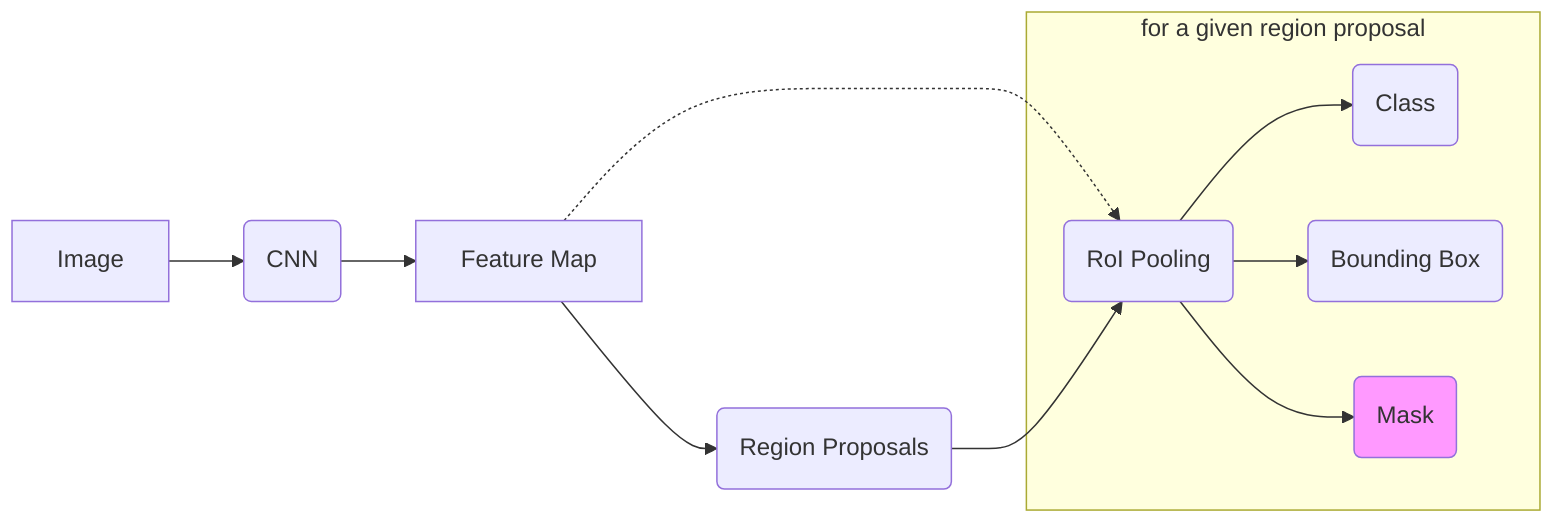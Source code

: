 graph LR

%% ...::: NODES :::...

input[Image]
cnn(CNN)
feature_map[Feature Map]
rpn(Region Proposals)
roi(RoI Pooling)

clas(Class)
bounding_box(Bounding Box)
mask(Mask)

%% ...::: STYLING :::...

%% style input fill:#bddaff,stroke:#4294ff
style mask fill:#f9f

%% ...::: FLOWS :::...

input-->cnn
cnn-->feature_map
feature_map-->rpn

feature_map-.->roi
rpn-->roi
subgraph for a given region proposal
  roi-->clas
  roi-->bounding_box
  roi-->mask
end